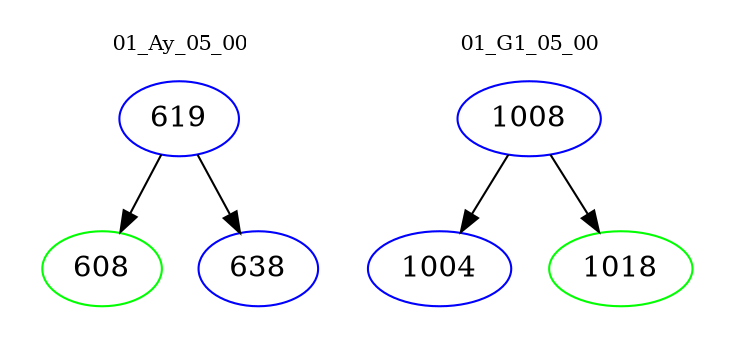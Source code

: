 digraph{
subgraph cluster_0 {
color = white
label = "01_Ay_05_00";
fontsize=10;
T0_619 [label="619", color="blue"]
T0_619 -> T0_608 [color="black"]
T0_608 [label="608", color="green"]
T0_619 -> T0_638 [color="black"]
T0_638 [label="638", color="blue"]
}
subgraph cluster_1 {
color = white
label = "01_G1_05_00";
fontsize=10;
T1_1008 [label="1008", color="blue"]
T1_1008 -> T1_1004 [color="black"]
T1_1004 [label="1004", color="blue"]
T1_1008 -> T1_1018 [color="black"]
T1_1018 [label="1018", color="green"]
}
}
